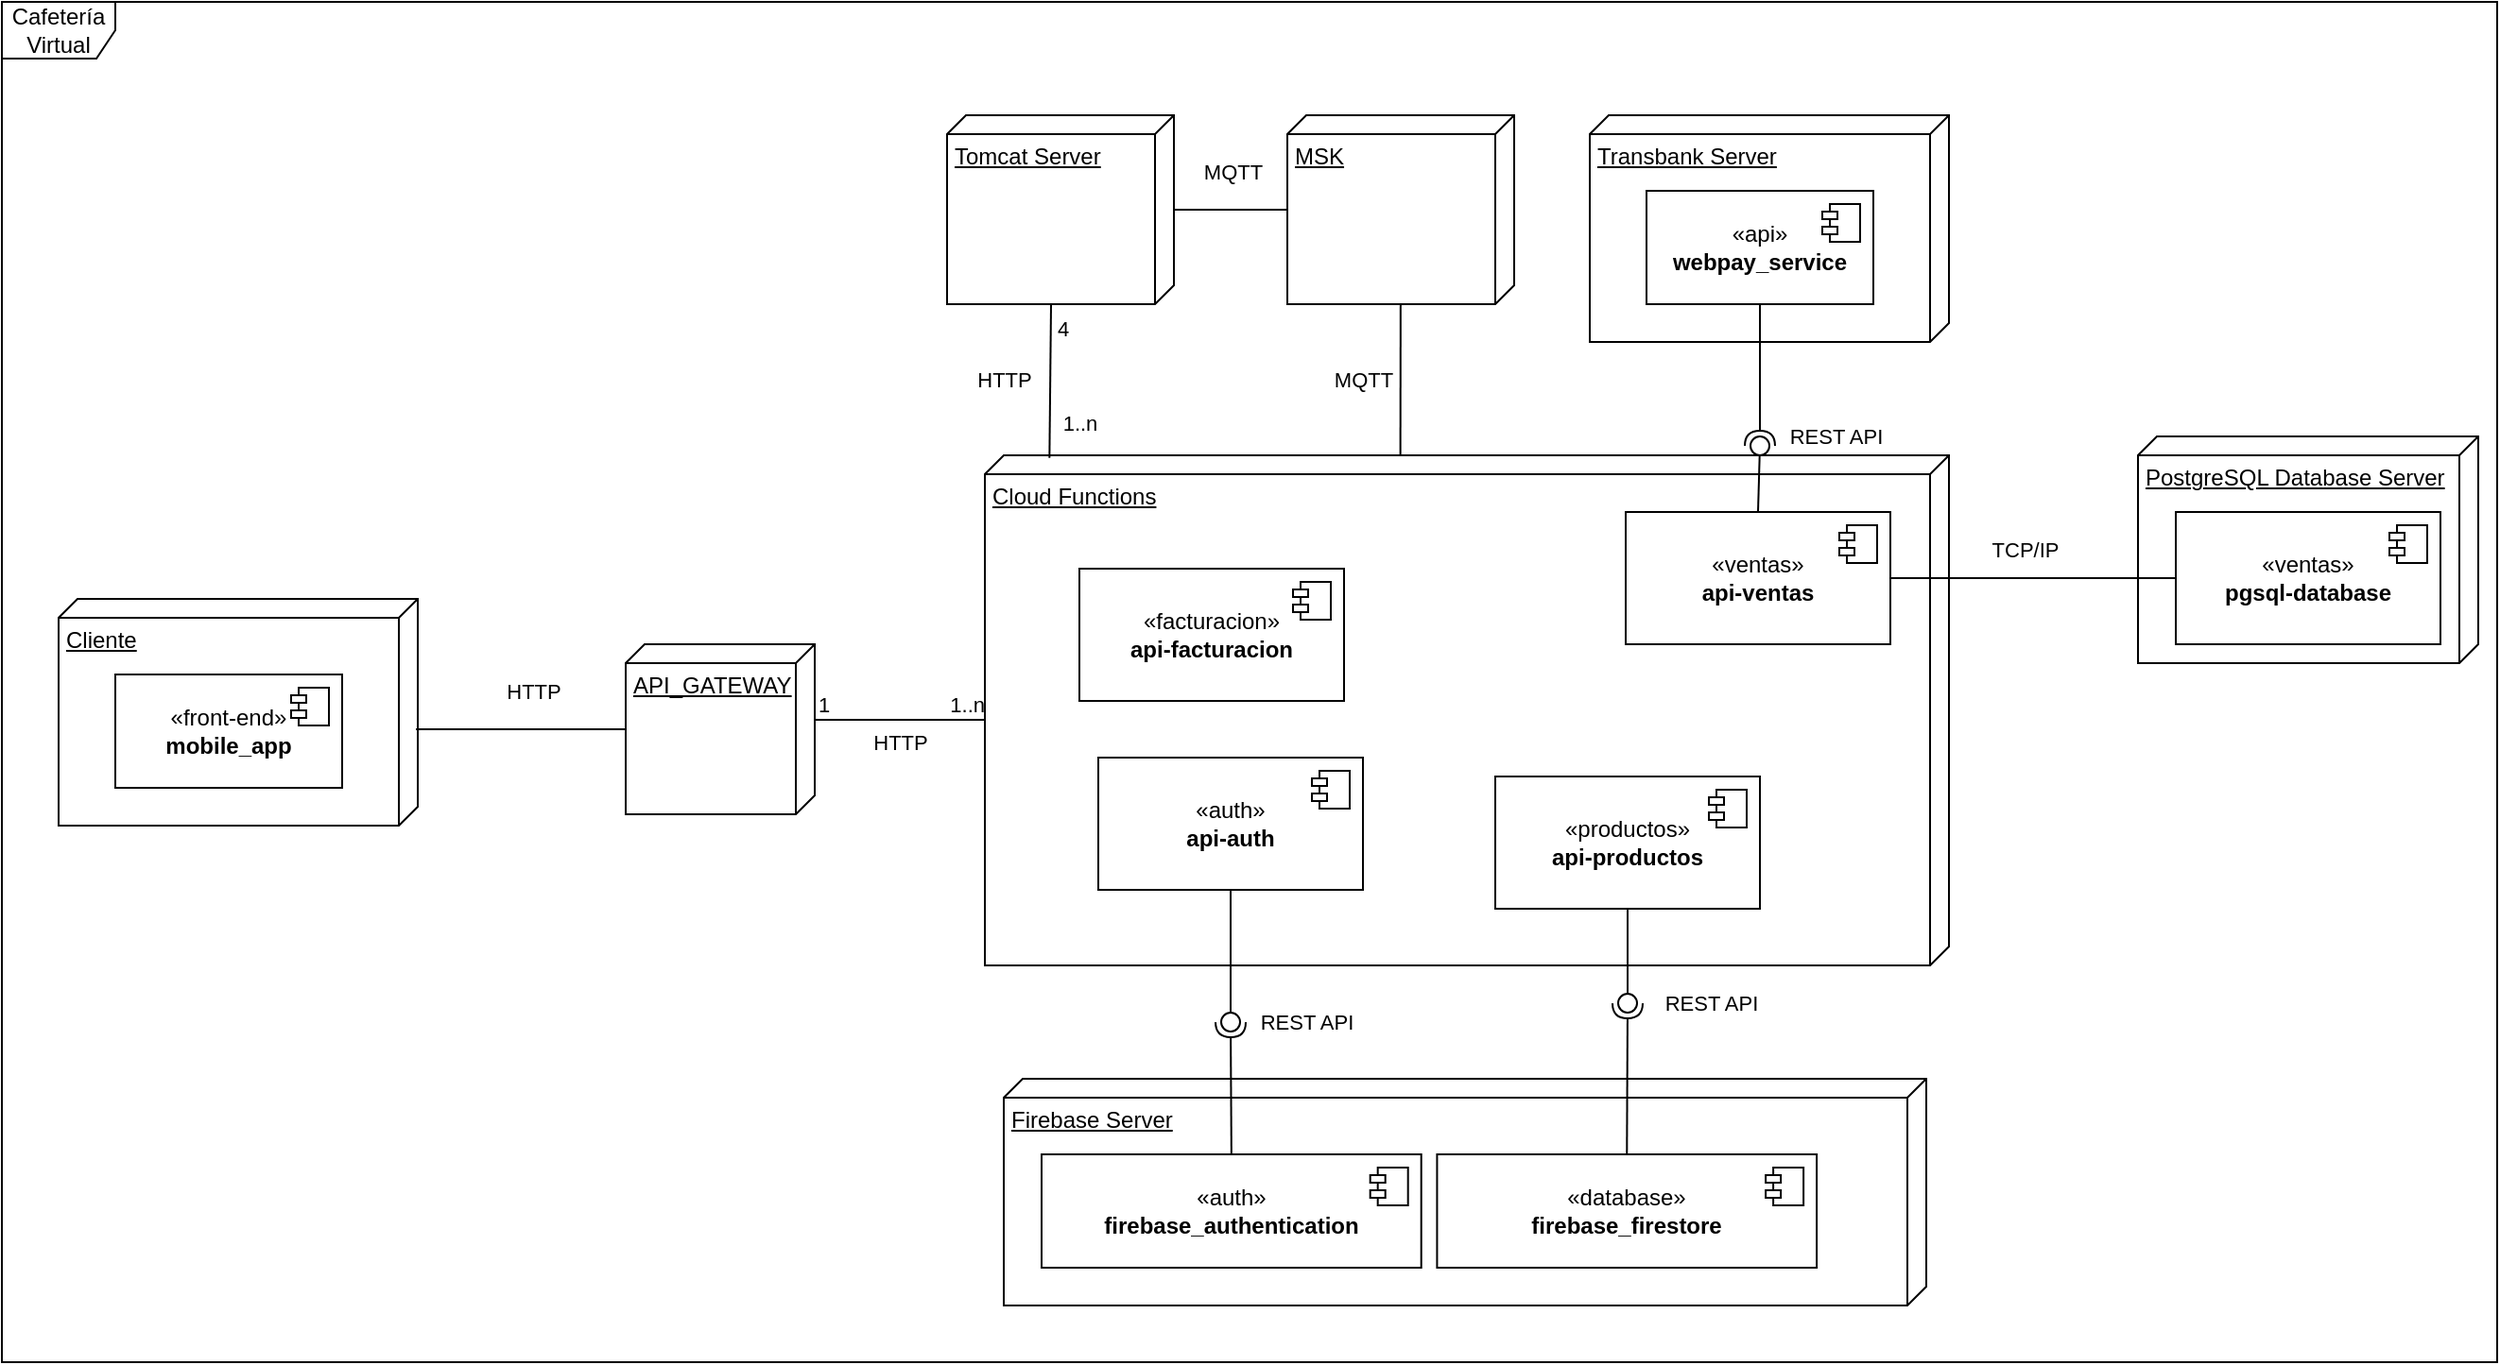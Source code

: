 <mxfile>
    <diagram name="Page-1" id="9ZyNLu4KVZeICOAlVCgH">
        <mxGraphModel dx="1329" dy="1984" grid="1" gridSize="10" guides="1" tooltips="1" connect="1" arrows="1" fold="1" page="1" pageScale="1" pageWidth="850" pageHeight="1100" math="0" shadow="0">
            <root>
                <mxCell id="0"/>
                <mxCell id="1" parent="0"/>
                <mxCell id="m1c0zaDM8MKZKs5XDYi0-1" value="Cafetería Virtual" style="shape=umlFrame;whiteSpace=wrap;html=1;pointerEvents=0;" parent="1" vertex="1">
                    <mxGeometry x="70" y="-70" width="1320" height="720" as="geometry"/>
                </mxCell>
                <mxCell id="m1c0zaDM8MKZKs5XDYi0-3" value="API_GATEWAY" style="verticalAlign=top;align=left;spacingTop=8;spacingLeft=2;spacingRight=12;shape=cube;size=10;direction=south;fontStyle=4;html=1;whiteSpace=wrap;" parent="1" vertex="1">
                    <mxGeometry x="400" y="270" width="100" height="90" as="geometry"/>
                </mxCell>
                <mxCell id="m1c0zaDM8MKZKs5XDYi0-8" value="" style="group" parent="1" vertex="1" connectable="0">
                    <mxGeometry x="100" y="246" width="190" height="120" as="geometry"/>
                </mxCell>
                <mxCell id="m1c0zaDM8MKZKs5XDYi0-2" value="Cliente" style="verticalAlign=top;align=left;spacingTop=8;spacingLeft=2;spacingRight=12;shape=cube;size=10;direction=south;fontStyle=4;html=1;whiteSpace=wrap;" parent="m1c0zaDM8MKZKs5XDYi0-8" vertex="1">
                    <mxGeometry width="190" height="120" as="geometry"/>
                </mxCell>
                <mxCell id="m1c0zaDM8MKZKs5XDYi0-6" value="«front-end»&lt;br&gt;&lt;b&gt;mobile_app&lt;/b&gt;" style="html=1;dropTarget=0;whiteSpace=wrap;" parent="m1c0zaDM8MKZKs5XDYi0-8" vertex="1">
                    <mxGeometry x="30" y="40" width="120" height="60" as="geometry"/>
                </mxCell>
                <mxCell id="m1c0zaDM8MKZKs5XDYi0-7" value="" style="shape=module;jettyWidth=8;jettyHeight=4;" parent="m1c0zaDM8MKZKs5XDYi0-6" vertex="1">
                    <mxGeometry x="1" width="20" height="20" relative="1" as="geometry">
                        <mxPoint x="-27" y="7" as="offset"/>
                    </mxGeometry>
                </mxCell>
                <mxCell id="m1c0zaDM8MKZKs5XDYi0-9" value="" style="rounded=0;orthogonalLoop=1;jettySize=auto;html=1;endArrow=none;endFill=0;exitX=0.575;exitY=0.005;exitDx=0;exitDy=0;exitPerimeter=0;" parent="1" source="m1c0zaDM8MKZKs5XDYi0-2" target="m1c0zaDM8MKZKs5XDYi0-3" edge="1">
                    <mxGeometry relative="1" as="geometry">
                        <mxPoint x="300" y="270" as="sourcePoint"/>
                        <mxPoint x="400" y="280" as="targetPoint"/>
                    </mxGeometry>
                </mxCell>
                <mxCell id="m1c0zaDM8MKZKs5XDYi0-10" value="&lt;div&gt;HTTP&lt;/div&gt;" style="edgeLabel;html=1;align=center;verticalAlign=middle;resizable=0;points=[];" parent="m1c0zaDM8MKZKs5XDYi0-9" vertex="1" connectable="0">
                    <mxGeometry x="0.398" y="1" relative="1" as="geometry">
                        <mxPoint x="-16" y="-19" as="offset"/>
                    </mxGeometry>
                </mxCell>
                <mxCell id="m1c0zaDM8MKZKs5XDYi0-24" value="" style="endArrow=none;html=1;rounded=0;exitX=0;exitY=0;exitDx=40;exitDy=0;exitPerimeter=0;entryX=0;entryY=0;entryDx=140;entryDy=510;entryPerimeter=0;" parent="1" source="m1c0zaDM8MKZKs5XDYi0-3" target="6" edge="1">
                    <mxGeometry relative="1" as="geometry">
                        <mxPoint x="460" y="310" as="sourcePoint"/>
                        <mxPoint x="600" y="280" as="targetPoint"/>
                    </mxGeometry>
                </mxCell>
                <mxCell id="m1c0zaDM8MKZKs5XDYi0-25" value="&lt;div&gt;1&lt;/div&gt;" style="edgeLabel;resizable=0;html=1;align=left;verticalAlign=bottom;" parent="m1c0zaDM8MKZKs5XDYi0-24" connectable="0" vertex="1">
                    <mxGeometry x="-1" relative="1" as="geometry"/>
                </mxCell>
                <mxCell id="m1c0zaDM8MKZKs5XDYi0-26" value="&lt;div&gt;1..n&lt;/div&gt;" style="edgeLabel;resizable=0;html=1;align=right;verticalAlign=bottom;" parent="m1c0zaDM8MKZKs5XDYi0-24" connectable="0" vertex="1">
                    <mxGeometry x="1" relative="1" as="geometry"/>
                </mxCell>
                <mxCell id="m1c0zaDM8MKZKs5XDYi0-28" value="&lt;div&gt;HTTP&lt;/div&gt;" style="edgeLabel;html=1;align=center;verticalAlign=middle;resizable=0;points=[];" parent="m1c0zaDM8MKZKs5XDYi0-24" vertex="1" connectable="0">
                    <mxGeometry x="-0.203" relative="1" as="geometry">
                        <mxPoint x="9" y="12" as="offset"/>
                    </mxGeometry>
                </mxCell>
                <mxCell id="m1c0zaDM8MKZKs5XDYi0-32" value="" style="group" parent="1" vertex="1" connectable="0">
                    <mxGeometry x="910" y="-10" width="190" height="120" as="geometry"/>
                </mxCell>
                <mxCell id="m1c0zaDM8MKZKs5XDYi0-33" value="Transbank Server" style="verticalAlign=top;align=left;spacingTop=8;spacingLeft=2;spacingRight=12;shape=cube;size=10;direction=south;fontStyle=4;html=1;whiteSpace=wrap;" parent="m1c0zaDM8MKZKs5XDYi0-32" vertex="1">
                    <mxGeometry width="190" height="120" as="geometry"/>
                </mxCell>
                <mxCell id="m1c0zaDM8MKZKs5XDYi0-34" value="&lt;div&gt;«api»&lt;/div&gt;&lt;div&gt;&lt;b&gt;webpay_service&lt;/b&gt;&lt;/div&gt;" style="html=1;dropTarget=0;whiteSpace=wrap;" parent="m1c0zaDM8MKZKs5XDYi0-32" vertex="1">
                    <mxGeometry x="30" y="40" width="120" height="60" as="geometry"/>
                </mxCell>
                <mxCell id="m1c0zaDM8MKZKs5XDYi0-35" value="" style="shape=module;jettyWidth=8;jettyHeight=4;" parent="m1c0zaDM8MKZKs5XDYi0-34" vertex="1">
                    <mxGeometry x="1" width="20" height="20" relative="1" as="geometry">
                        <mxPoint x="-27" y="7" as="offset"/>
                    </mxGeometry>
                </mxCell>
                <mxCell id="m1c0zaDM8MKZKs5XDYi0-43" value="" style="group" parent="1" vertex="1" connectable="0">
                    <mxGeometry x="785" y="160" width="10" height="10" as="geometry"/>
                </mxCell>
                <mxCell id="m1c0zaDM8MKZKs5XDYi0-41" value="" style="ellipse;whiteSpace=wrap;html=1;align=center;aspect=fixed;fillColor=none;strokeColor=none;resizable=0;perimeter=centerPerimeter;rotatable=0;allowArrows=0;points=[];outlineConnect=1;" parent="m1c0zaDM8MKZKs5XDYi0-43" vertex="1">
                    <mxGeometry width="10" height="10" as="geometry"/>
                </mxCell>
                <mxCell id="m1c0zaDM8MKZKs5XDYi0-39" value="" style="rounded=0;orthogonalLoop=1;jettySize=auto;html=1;endArrow=halfCircle;endFill=0;endSize=6;strokeWidth=1;sketch=0;exitX=0.5;exitY=1;exitDx=0;exitDy=0;" parent="1" source="m1c0zaDM8MKZKs5XDYi0-34" edge="1">
                    <mxGeometry relative="1" as="geometry">
                        <mxPoint x="235" y="5" as="sourcePoint"/>
                        <mxPoint x="1000" y="165" as="targetPoint"/>
                    </mxGeometry>
                </mxCell>
                <mxCell id="m1c0zaDM8MKZKs5XDYi0-42" value="&lt;div&gt;REST API&lt;/div&gt;" style="edgeLabel;html=1;align=center;verticalAlign=middle;resizable=0;points=[];" parent="m1c0zaDM8MKZKs5XDYi0-39" vertex="1" connectable="0">
                    <mxGeometry x="0.68" y="-2" relative="1" as="geometry">
                        <mxPoint x="42" y="7" as="offset"/>
                    </mxGeometry>
                </mxCell>
                <mxCell id="6" value="Cloud Functions" style="verticalAlign=top;align=left;spacingTop=8;spacingLeft=2;spacingRight=12;shape=cube;size=10;direction=south;fontStyle=4;html=1;whiteSpace=wrap;" parent="1" vertex="1">
                    <mxGeometry x="590" y="170" width="510" height="270" as="geometry"/>
                </mxCell>
                <mxCell id="m1c0zaDM8MKZKs5XDYi0-57" value="&lt;div&gt;«auth»&lt;/div&gt;&lt;div&gt;&lt;b&gt;api-auth&lt;/b&gt;&lt;/div&gt;" style="html=1;dropTarget=0;whiteSpace=wrap;" parent="1" vertex="1">
                    <mxGeometry x="650" y="330" width="140" height="70" as="geometry"/>
                </mxCell>
                <mxCell id="m1c0zaDM8MKZKs5XDYi0-58" value="" style="shape=module;jettyWidth=8;jettyHeight=4;" parent="m1c0zaDM8MKZKs5XDYi0-57" vertex="1">
                    <mxGeometry x="1" width="20" height="20" relative="1" as="geometry">
                        <mxPoint x="-27" y="7" as="offset"/>
                    </mxGeometry>
                </mxCell>
                <mxCell id="m1c0zaDM8MKZKs5XDYi0-67" value="" style="group" parent="1" vertex="1" connectable="0">
                    <mxGeometry x="770" y="500" width="318" height="120" as="geometry"/>
                </mxCell>
                <mxCell id="m1c0zaDM8MKZKs5XDYi0-68" value="Firebase Server" style="verticalAlign=top;align=left;spacingTop=8;spacingLeft=2;spacingRight=12;shape=cube;size=10;direction=south;fontStyle=4;html=1;whiteSpace=wrap;" parent="m1c0zaDM8MKZKs5XDYi0-67" vertex="1">
                    <mxGeometry x="-170" width="488" height="120" as="geometry"/>
                </mxCell>
                <mxCell id="m1c0zaDM8MKZKs5XDYi0-69" value="&lt;div&gt;«database»&lt;/div&gt;&lt;div&gt;&lt;b&gt;firebase_firestore&lt;/b&gt;&lt;br&gt;&lt;/div&gt;" style="html=1;dropTarget=0;whiteSpace=wrap;" parent="m1c0zaDM8MKZKs5XDYi0-67" vertex="1">
                    <mxGeometry x="59.211" y="40" width="200.842" height="60" as="geometry"/>
                </mxCell>
                <mxCell id="m1c0zaDM8MKZKs5XDYi0-70" value="" style="shape=module;jettyWidth=8;jettyHeight=4;" parent="m1c0zaDM8MKZKs5XDYi0-69" vertex="1">
                    <mxGeometry x="1" width="20" height="20" relative="1" as="geometry">
                        <mxPoint x="-27" y="7" as="offset"/>
                    </mxGeometry>
                </mxCell>
                <mxCell id="m1c0zaDM8MKZKs5XDYi0-71" value="&lt;div&gt;«auth»&lt;/div&gt;&lt;div&gt;&lt;b&gt;firebase_authentication&lt;/b&gt;&lt;br&gt;&lt;/div&gt;" style="html=1;dropTarget=0;whiteSpace=wrap;" parent="m1c0zaDM8MKZKs5XDYi0-67" vertex="1">
                    <mxGeometry x="-149.999" y="40" width="200.842" height="60" as="geometry"/>
                </mxCell>
                <mxCell id="m1c0zaDM8MKZKs5XDYi0-72" value="" style="shape=module;jettyWidth=8;jettyHeight=4;" parent="m1c0zaDM8MKZKs5XDYi0-71" vertex="1">
                    <mxGeometry x="1" width="20" height="20" relative="1" as="geometry">
                        <mxPoint x="-27" y="7" as="offset"/>
                    </mxGeometry>
                </mxCell>
                <mxCell id="m1c0zaDM8MKZKs5XDYi0-64" value="" style="rounded=0;orthogonalLoop=1;jettySize=auto;html=1;endArrow=halfCircle;endFill=0;endSize=6;strokeWidth=1;sketch=0;exitX=0.5;exitY=0;exitDx=0;exitDy=0;" parent="1" source="m1c0zaDM8MKZKs5XDYi0-69" edge="1">
                    <mxGeometry relative="1" as="geometry">
                        <mxPoint x="929.5" y="440" as="sourcePoint"/>
                        <mxPoint x="930" y="460" as="targetPoint"/>
                    </mxGeometry>
                </mxCell>
                <mxCell id="m1c0zaDM8MKZKs5XDYi0-65" value="&lt;div&gt;REST API&lt;/div&gt;" style="edgeLabel;html=1;align=center;verticalAlign=middle;resizable=0;points=[];" parent="m1c0zaDM8MKZKs5XDYi0-64" vertex="1" connectable="0">
                    <mxGeometry x="0.68" y="-2" relative="1" as="geometry">
                        <mxPoint x="42" y="-13" as="offset"/>
                    </mxGeometry>
                </mxCell>
                <mxCell id="m1c0zaDM8MKZKs5XDYi0-66" value="" style="rounded=0;orthogonalLoop=1;jettySize=auto;html=1;endArrow=oval;endFill=0;sketch=0;sourcePerimeterSpacing=0;targetPerimeterSpacing=0;endSize=10;exitX=0.5;exitY=1;exitDx=0;exitDy=0;" parent="1" source="17" edge="1">
                    <mxGeometry relative="1" as="geometry">
                        <mxPoint x="2070" y="830" as="sourcePoint"/>
                        <mxPoint x="930" y="460" as="targetPoint"/>
                    </mxGeometry>
                </mxCell>
                <mxCell id="m1c0zaDM8MKZKs5XDYi0-49" value="" style="rounded=0;orthogonalLoop=1;jettySize=auto;html=1;endArrow=halfCircle;endFill=0;endSize=6;strokeWidth=1;sketch=0;exitX=0.5;exitY=0;exitDx=0;exitDy=0;" parent="1" source="m1c0zaDM8MKZKs5XDYi0-71" edge="1">
                    <mxGeometry relative="1" as="geometry">
                        <mxPoint x="720" y="410" as="sourcePoint"/>
                        <mxPoint x="720" y="470" as="targetPoint"/>
                    </mxGeometry>
                </mxCell>
                <mxCell id="m1c0zaDM8MKZKs5XDYi0-50" value="&lt;div&gt;REST API&lt;/div&gt;" style="edgeLabel;html=1;align=center;verticalAlign=middle;resizable=0;points=[];" parent="m1c0zaDM8MKZKs5XDYi0-49" vertex="1" connectable="0">
                    <mxGeometry x="0.68" y="-2" relative="1" as="geometry">
                        <mxPoint x="38" y="-11" as="offset"/>
                    </mxGeometry>
                </mxCell>
                <mxCell id="m1c0zaDM8MKZKs5XDYi0-51" value="" style="rounded=0;orthogonalLoop=1;jettySize=auto;html=1;endArrow=oval;endFill=0;sketch=0;sourcePerimeterSpacing=0;targetPerimeterSpacing=0;endSize=10;" parent="1" source="m1c0zaDM8MKZKs5XDYi0-57" edge="1">
                    <mxGeometry relative="1" as="geometry">
                        <mxPoint x="720" y="550" as="sourcePoint"/>
                        <mxPoint x="720" y="470" as="targetPoint"/>
                    </mxGeometry>
                </mxCell>
                <mxCell id="m1c0zaDM8MKZKs5XDYi0-29" value="&lt;div&gt;«ventas»&lt;/div&gt;&lt;div&gt;&lt;b&gt;api-ventas&lt;/b&gt;&lt;/div&gt;" style="html=1;dropTarget=0;whiteSpace=wrap;" parent="1" vertex="1">
                    <mxGeometry x="929" y="200" width="140" height="70" as="geometry"/>
                </mxCell>
                <mxCell id="m1c0zaDM8MKZKs5XDYi0-30" value="" style="shape=module;jettyWidth=8;jettyHeight=4;" parent="m1c0zaDM8MKZKs5XDYi0-29" vertex="1">
                    <mxGeometry x="1" width="20" height="20" relative="1" as="geometry">
                        <mxPoint x="-27" y="7" as="offset"/>
                    </mxGeometry>
                </mxCell>
                <mxCell id="m1c0zaDM8MKZKs5XDYi0-40" value="" style="rounded=0;orthogonalLoop=1;jettySize=auto;html=1;endArrow=oval;endFill=0;sketch=0;sourcePerimeterSpacing=0;targetPerimeterSpacing=0;endSize=10;exitX=0.5;exitY=0;exitDx=0;exitDy=0;" parent="1" source="m1c0zaDM8MKZKs5XDYi0-29" edge="1">
                    <mxGeometry relative="1" as="geometry">
                        <mxPoint x="195" y="5" as="sourcePoint"/>
                        <mxPoint x="1000" y="165" as="targetPoint"/>
                    </mxGeometry>
                </mxCell>
                <mxCell id="11" value="PostgreSQL Database Server" style="verticalAlign=top;align=left;spacingTop=8;spacingLeft=2;spacingRight=12;shape=cube;size=10;direction=south;fontStyle=4;html=1;whiteSpace=wrap;" parent="1" vertex="1">
                    <mxGeometry x="1200" y="160" width="180" height="120" as="geometry"/>
                </mxCell>
                <mxCell id="12" value="&lt;div&gt;«ventas»&lt;/div&gt;&lt;div&gt;&lt;b style=&quot;background-color: initial;&quot;&gt;pgsql-database&lt;/b&gt;&lt;/div&gt;" style="html=1;dropTarget=0;whiteSpace=wrap;" parent="1" vertex="1">
                    <mxGeometry x="1220" y="200" width="140" height="70" as="geometry"/>
                </mxCell>
                <mxCell id="13" value="" style="shape=module;jettyWidth=8;jettyHeight=4;" parent="12" vertex="1">
                    <mxGeometry x="1" width="20" height="20" relative="1" as="geometry">
                        <mxPoint x="-27" y="7" as="offset"/>
                    </mxGeometry>
                </mxCell>
                <mxCell id="14" style="edgeStyle=none;html=1;entryX=0;entryY=0.5;entryDx=0;entryDy=0;endArrow=none;endFill=0;exitX=1;exitY=0.5;exitDx=0;exitDy=0;" parent="1" source="m1c0zaDM8MKZKs5XDYi0-29" target="12" edge="1">
                    <mxGeometry relative="1" as="geometry"/>
                </mxCell>
                <mxCell id="19" value="TCP/IP" style="edgeLabel;html=1;align=center;verticalAlign=middle;resizable=0;points=[];" parent="14" vertex="1" connectable="0">
                    <mxGeometry x="0.126" relative="1" as="geometry">
                        <mxPoint x="-14" y="-15" as="offset"/>
                    </mxGeometry>
                </mxCell>
                <mxCell id="15" value="&lt;div&gt;«facturacion»&lt;/div&gt;&lt;div&gt;&lt;b&gt;api-facturacion&lt;/b&gt;&lt;/div&gt;" style="html=1;dropTarget=0;whiteSpace=wrap;" parent="1" vertex="1">
                    <mxGeometry x="640" y="230" width="140" height="70" as="geometry"/>
                </mxCell>
                <mxCell id="16" value="" style="shape=module;jettyWidth=8;jettyHeight=4;" parent="15" vertex="1">
                    <mxGeometry x="1" width="20" height="20" relative="1" as="geometry">
                        <mxPoint x="-27" y="7" as="offset"/>
                    </mxGeometry>
                </mxCell>
                <mxCell id="17" value="&lt;div&gt;«productos»&lt;/div&gt;&lt;div&gt;&lt;b&gt;api-productos&lt;/b&gt;&lt;/div&gt;" style="html=1;dropTarget=0;whiteSpace=wrap;" parent="1" vertex="1">
                    <mxGeometry x="860" y="340" width="140" height="70" as="geometry"/>
                </mxCell>
                <mxCell id="18" value="" style="shape=module;jettyWidth=8;jettyHeight=4;" parent="17" vertex="1">
                    <mxGeometry x="1" width="20" height="20" relative="1" as="geometry">
                        <mxPoint x="-27" y="7" as="offset"/>
                    </mxGeometry>
                </mxCell>
                <mxCell id="20" value="HTTP" style="edgeStyle=none;html=1;entryX=0;entryY=0;entryDx=100;entryDy=65;entryPerimeter=0;exitX=0.005;exitY=0.933;exitDx=0;exitDy=0;exitPerimeter=0;endArrow=none;endFill=0;" edge="1" parent="1" target="22" source="6">
                    <mxGeometry x="0.01" y="25" relative="1" as="geometry">
                        <mxPoint x="714.58" y="145" as="sourcePoint"/>
                        <mxPoint as="offset"/>
                    </mxGeometry>
                </mxCell>
                <mxCell id="23" value="4" style="edgeLabel;html=1;align=center;verticalAlign=middle;resizable=0;points=[];" vertex="1" connectable="0" parent="20">
                    <mxGeometry x="0.594" y="-1" relative="1" as="geometry">
                        <mxPoint x="5" y="-4" as="offset"/>
                    </mxGeometry>
                </mxCell>
                <mxCell id="24" value="1..n" style="edgeLabel;html=1;align=center;verticalAlign=middle;resizable=0;points=[];" vertex="1" connectable="0" parent="20">
                    <mxGeometry x="0.593" y="3" relative="1" as="geometry">
                        <mxPoint x="18" y="46" as="offset"/>
                    </mxGeometry>
                </mxCell>
                <mxCell id="21" value="" style="group" vertex="1" connectable="0" parent="1">
                    <mxGeometry x="570" y="-50" width="120" height="140" as="geometry"/>
                </mxCell>
                <mxCell id="22" value="Tomcat Server" style="verticalAlign=top;align=left;spacingTop=8;spacingLeft=2;spacingRight=12;shape=cube;size=10;direction=south;fontStyle=4;html=1;whiteSpace=wrap;" vertex="1" parent="21">
                    <mxGeometry y="40" width="120" height="100" as="geometry"/>
                </mxCell>
                <mxCell id="26" value="" style="group" vertex="1" connectable="0" parent="1">
                    <mxGeometry x="750" y="-50" width="120" height="140" as="geometry"/>
                </mxCell>
                <mxCell id="27" value="MSK" style="verticalAlign=top;align=left;spacingTop=8;spacingLeft=2;spacingRight=12;shape=cube;size=10;direction=south;fontStyle=4;html=1;whiteSpace=wrap;" vertex="1" parent="26">
                    <mxGeometry y="40" width="120" height="100" as="geometry"/>
                </mxCell>
                <mxCell id="28" value="" style="edgeStyle=none;html=1;endArrow=none;endFill=0;entryX=0;entryY=0.569;entryDx=0;entryDy=0;entryPerimeter=0;" edge="1" parent="1" source="27" target="6">
                    <mxGeometry relative="1" as="geometry"/>
                </mxCell>
                <mxCell id="35" value="MQTT" style="edgeLabel;html=1;align=center;verticalAlign=middle;resizable=0;points=[];" vertex="1" connectable="0" parent="28">
                    <mxGeometry x="-0.409" y="-1" relative="1" as="geometry">
                        <mxPoint x="-19" y="16" as="offset"/>
                    </mxGeometry>
                </mxCell>
                <mxCell id="30" value="MQTT" style="edgeStyle=none;html=1;endArrow=none;endFill=0;" edge="1" parent="1" source="27" target="22">
                    <mxGeometry y="-20" relative="1" as="geometry">
                        <mxPoint x="1" as="offset"/>
                    </mxGeometry>
                </mxCell>
            </root>
        </mxGraphModel>
    </diagram>
</mxfile>
